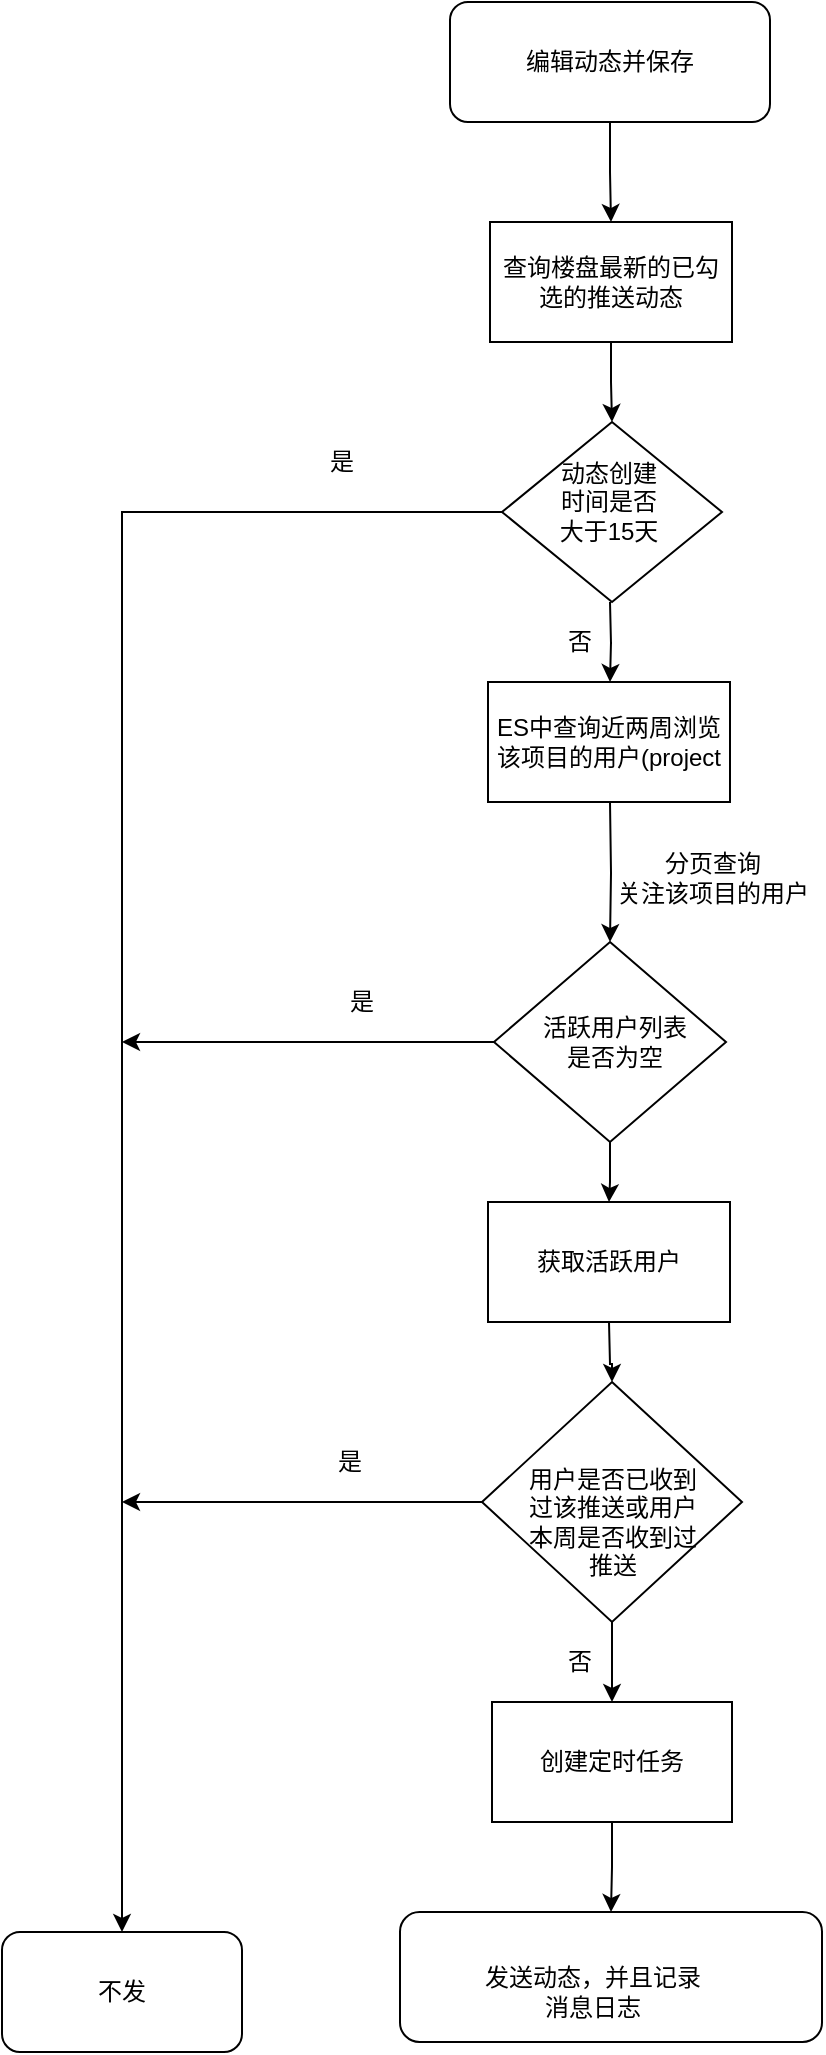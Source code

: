 <mxfile version="13.9.2" type="github">
  <diagram id="qIfgrf48usULbvZit5Jp" name="Page-1">
    <mxGraphModel dx="2894" dy="1651" grid="1" gridSize="10" guides="1" tooltips="1" connect="1" arrows="1" fold="1" page="1" pageScale="1" pageWidth="827" pageHeight="1169" math="0" shadow="0">
      <root>
        <mxCell id="0" />
        <mxCell id="1" parent="0" />
        <mxCell id="_AaWnk4IP3Bo8M6D1c1r-7" value="分页查询&lt;br&gt;关注该项目的用户" style="text;html=1;strokeColor=none;fillColor=none;align=center;verticalAlign=middle;whiteSpace=wrap;rounded=0;" vertex="1" parent="1">
          <mxGeometry x="520" y="515" width="111" height="45" as="geometry" />
        </mxCell>
        <mxCell id="_AaWnk4IP3Bo8M6D1c1r-92" style="edgeStyle=orthogonalEdgeStyle;rounded=0;orthogonalLoop=1;jettySize=auto;html=1;startArrow=none;startFill=0;" edge="1" parent="1" target="_AaWnk4IP3Bo8M6D1c1r-38">
          <mxGeometry relative="1" as="geometry">
            <mxPoint x="523.5" y="760" as="sourcePoint" />
          </mxGeometry>
        </mxCell>
        <mxCell id="_AaWnk4IP3Bo8M6D1c1r-107" style="edgeStyle=orthogonalEdgeStyle;rounded=0;orthogonalLoop=1;jettySize=auto;html=1;startArrow=none;startFill=0;" edge="1" parent="1" source="_AaWnk4IP3Bo8M6D1c1r-28" target="_AaWnk4IP3Bo8M6D1c1r-105">
          <mxGeometry relative="1" as="geometry" />
        </mxCell>
        <mxCell id="_AaWnk4IP3Bo8M6D1c1r-28" value="编辑动态并保存" style="rounded=1;whiteSpace=wrap;html=1;" vertex="1" parent="1">
          <mxGeometry x="444" y="100" width="160" height="60" as="geometry" />
        </mxCell>
        <mxCell id="_AaWnk4IP3Bo8M6D1c1r-91" style="edgeStyle=orthogonalEdgeStyle;rounded=0;orthogonalLoop=1;jettySize=auto;html=1;startArrow=none;startFill=0;" edge="1" parent="1" source="_AaWnk4IP3Bo8M6D1c1r-38">
          <mxGeometry relative="1" as="geometry">
            <mxPoint x="280" y="850" as="targetPoint" />
          </mxGeometry>
        </mxCell>
        <mxCell id="_AaWnk4IP3Bo8M6D1c1r-97" style="edgeStyle=orthogonalEdgeStyle;rounded=0;orthogonalLoop=1;jettySize=auto;html=1;entryX=0.5;entryY=0;entryDx=0;entryDy=0;startArrow=none;startFill=0;" edge="1" parent="1" source="_AaWnk4IP3Bo8M6D1c1r-38" target="_AaWnk4IP3Bo8M6D1c1r-96">
          <mxGeometry relative="1" as="geometry" />
        </mxCell>
        <mxCell id="_AaWnk4IP3Bo8M6D1c1r-38" value="" style="rhombus;whiteSpace=wrap;html=1;" vertex="1" parent="1">
          <mxGeometry x="460" y="790" width="130" height="120" as="geometry" />
        </mxCell>
        <mxCell id="_AaWnk4IP3Bo8M6D1c1r-40" value="用户是否已收到过该推送或用户本周是否收到过推送" style="text;html=1;strokeColor=none;fillColor=none;align=center;verticalAlign=middle;whiteSpace=wrap;rounded=0;" vertex="1" parent="1">
          <mxGeometry x="481.75" y="850" width="86.5" height="20" as="geometry" />
        </mxCell>
        <mxCell id="_AaWnk4IP3Bo8M6D1c1r-47" value="是" style="text;html=1;strokeColor=none;fillColor=none;align=center;verticalAlign=middle;whiteSpace=wrap;rounded=0;" vertex="1" parent="1">
          <mxGeometry x="380" y="590" width="40" height="20" as="geometry" />
        </mxCell>
        <mxCell id="_AaWnk4IP3Bo8M6D1c1r-49" value="否" style="text;html=1;strokeColor=none;fillColor=none;align=center;verticalAlign=middle;whiteSpace=wrap;rounded=0;" vertex="1" parent="1">
          <mxGeometry x="489" y="920" width="40" height="20" as="geometry" />
        </mxCell>
        <mxCell id="_AaWnk4IP3Bo8M6D1c1r-52" value="创建定时任务" style="text;html=1;strokeColor=none;fillColor=none;align=center;verticalAlign=middle;whiteSpace=wrap;rounded=0;" vertex="1" parent="1">
          <mxGeometry x="460" y="980" width="140" height="30" as="geometry" />
        </mxCell>
        <mxCell id="_AaWnk4IP3Bo8M6D1c1r-84" style="edgeStyle=orthogonalEdgeStyle;rounded=0;orthogonalLoop=1;jettySize=auto;html=1;" edge="1" parent="1" source="_AaWnk4IP3Bo8M6D1c1r-62" target="_AaWnk4IP3Bo8M6D1c1r-81">
          <mxGeometry relative="1" as="geometry" />
        </mxCell>
        <mxCell id="_AaWnk4IP3Bo8M6D1c1r-62" value="" style="rhombus;whiteSpace=wrap;html=1;" vertex="1" parent="1">
          <mxGeometry x="470" y="310" width="110" height="90" as="geometry" />
        </mxCell>
        <mxCell id="_AaWnk4IP3Bo8M6D1c1r-63" value="动态创建时间是否大于15天" style="text;html=1;strokeColor=none;fillColor=none;align=center;verticalAlign=middle;whiteSpace=wrap;rounded=0;" vertex="1" parent="1">
          <mxGeometry x="496" y="340" width="55" height="20" as="geometry" />
        </mxCell>
        <mxCell id="_AaWnk4IP3Bo8M6D1c1r-64" value="否" style="text;html=1;strokeColor=none;fillColor=none;align=center;verticalAlign=middle;whiteSpace=wrap;rounded=0;" vertex="1" parent="1">
          <mxGeometry x="489" y="410" width="40" height="20" as="geometry" />
        </mxCell>
        <mxCell id="_AaWnk4IP3Bo8M6D1c1r-65" value="是" style="text;html=1;strokeColor=none;fillColor=none;align=center;verticalAlign=middle;whiteSpace=wrap;rounded=0;" vertex="1" parent="1">
          <mxGeometry x="370" y="320" width="40" height="20" as="geometry" />
        </mxCell>
        <mxCell id="_AaWnk4IP3Bo8M6D1c1r-73" style="edgeStyle=orthogonalEdgeStyle;rounded=0;orthogonalLoop=1;jettySize=auto;html=1;" edge="1" parent="1">
          <mxGeometry relative="1" as="geometry">
            <mxPoint x="524" y="400" as="sourcePoint" />
            <mxPoint x="524" y="440" as="targetPoint" />
          </mxGeometry>
        </mxCell>
        <mxCell id="_AaWnk4IP3Bo8M6D1c1r-78" style="edgeStyle=orthogonalEdgeStyle;rounded=0;orthogonalLoop=1;jettySize=auto;html=1;entryX=0.5;entryY=0;entryDx=0;entryDy=0;" edge="1" parent="1" target="_AaWnk4IP3Bo8M6D1c1r-77">
          <mxGeometry relative="1" as="geometry">
            <mxPoint x="524" y="500" as="sourcePoint" />
          </mxGeometry>
        </mxCell>
        <mxCell id="_AaWnk4IP3Bo8M6D1c1r-85" style="edgeStyle=orthogonalEdgeStyle;rounded=0;orthogonalLoop=1;jettySize=auto;html=1;exitX=0;exitY=0.5;exitDx=0;exitDy=0;startArrow=none;startFill=0;" edge="1" parent="1" source="_AaWnk4IP3Bo8M6D1c1r-77">
          <mxGeometry relative="1" as="geometry">
            <mxPoint x="280" y="620" as="targetPoint" />
          </mxGeometry>
        </mxCell>
        <mxCell id="_AaWnk4IP3Bo8M6D1c1r-101" style="edgeStyle=orthogonalEdgeStyle;rounded=0;orthogonalLoop=1;jettySize=auto;html=1;startArrow=none;startFill=0;" edge="1" parent="1" source="_AaWnk4IP3Bo8M6D1c1r-77" target="_AaWnk4IP3Bo8M6D1c1r-98">
          <mxGeometry relative="1" as="geometry" />
        </mxCell>
        <mxCell id="_AaWnk4IP3Bo8M6D1c1r-77" value="" style="rhombus;whiteSpace=wrap;html=1;" vertex="1" parent="1">
          <mxGeometry x="466" y="570" width="116" height="100" as="geometry" />
        </mxCell>
        <mxCell id="_AaWnk4IP3Bo8M6D1c1r-79" value="活跃用户列表是否为空" style="text;html=1;strokeColor=none;fillColor=none;align=center;verticalAlign=middle;whiteSpace=wrap;rounded=0;" vertex="1" parent="1">
          <mxGeometry x="489" y="610" width="75" height="20" as="geometry" />
        </mxCell>
        <mxCell id="_AaWnk4IP3Bo8M6D1c1r-81" value="不发" style="rounded=1;whiteSpace=wrap;html=1;" vertex="1" parent="1">
          <mxGeometry x="220" y="1065" width="120" height="60" as="geometry" />
        </mxCell>
        <mxCell id="_AaWnk4IP3Bo8M6D1c1r-90" value="&lt;span&gt;ES中查询近两周浏览该项目的用户(project&lt;/span&gt;" style="rounded=0;whiteSpace=wrap;html=1;" vertex="1" parent="1">
          <mxGeometry x="463" y="440" width="121" height="60" as="geometry" />
        </mxCell>
        <mxCell id="_AaWnk4IP3Bo8M6D1c1r-95" value="" style="rounded=1;whiteSpace=wrap;html=1;" vertex="1" parent="1">
          <mxGeometry x="419" y="1055" width="211" height="65" as="geometry" />
        </mxCell>
        <mxCell id="_AaWnk4IP3Bo8M6D1c1r-99" style="edgeStyle=orthogonalEdgeStyle;rounded=0;orthogonalLoop=1;jettySize=auto;html=1;entryX=0.5;entryY=0;entryDx=0;entryDy=0;startArrow=none;startFill=0;" edge="1" parent="1" source="_AaWnk4IP3Bo8M6D1c1r-96" target="_AaWnk4IP3Bo8M6D1c1r-95">
          <mxGeometry relative="1" as="geometry" />
        </mxCell>
        <mxCell id="_AaWnk4IP3Bo8M6D1c1r-96" value="创建定时任务" style="rounded=0;whiteSpace=wrap;html=1;" vertex="1" parent="1">
          <mxGeometry x="465" y="950" width="120" height="60" as="geometry" />
        </mxCell>
        <mxCell id="_AaWnk4IP3Bo8M6D1c1r-98" value="获取活跃用户" style="rounded=0;whiteSpace=wrap;html=1;" vertex="1" parent="1">
          <mxGeometry x="463" y="700" width="121" height="60" as="geometry" />
        </mxCell>
        <mxCell id="_AaWnk4IP3Bo8M6D1c1r-100" value="发送动态，并且记录消息日志" style="text;html=1;strokeColor=none;fillColor=none;align=center;verticalAlign=middle;whiteSpace=wrap;rounded=0;" vertex="1" parent="1">
          <mxGeometry x="460" y="1080" width="111" height="30" as="geometry" />
        </mxCell>
        <mxCell id="_AaWnk4IP3Bo8M6D1c1r-102" value="是" style="text;html=1;strokeColor=none;fillColor=none;align=center;verticalAlign=middle;whiteSpace=wrap;rounded=0;" vertex="1" parent="1">
          <mxGeometry x="374" y="820" width="40" height="20" as="geometry" />
        </mxCell>
        <mxCell id="_AaWnk4IP3Bo8M6D1c1r-106" style="edgeStyle=orthogonalEdgeStyle;rounded=0;orthogonalLoop=1;jettySize=auto;html=1;startArrow=none;startFill=0;" edge="1" parent="1" source="_AaWnk4IP3Bo8M6D1c1r-105" target="_AaWnk4IP3Bo8M6D1c1r-62">
          <mxGeometry relative="1" as="geometry" />
        </mxCell>
        <mxCell id="_AaWnk4IP3Bo8M6D1c1r-105" value="查询楼盘最新的已勾选的推送动态" style="rounded=0;whiteSpace=wrap;html=1;" vertex="1" parent="1">
          <mxGeometry x="464" y="210" width="121" height="60" as="geometry" />
        </mxCell>
      </root>
    </mxGraphModel>
  </diagram>
</mxfile>
